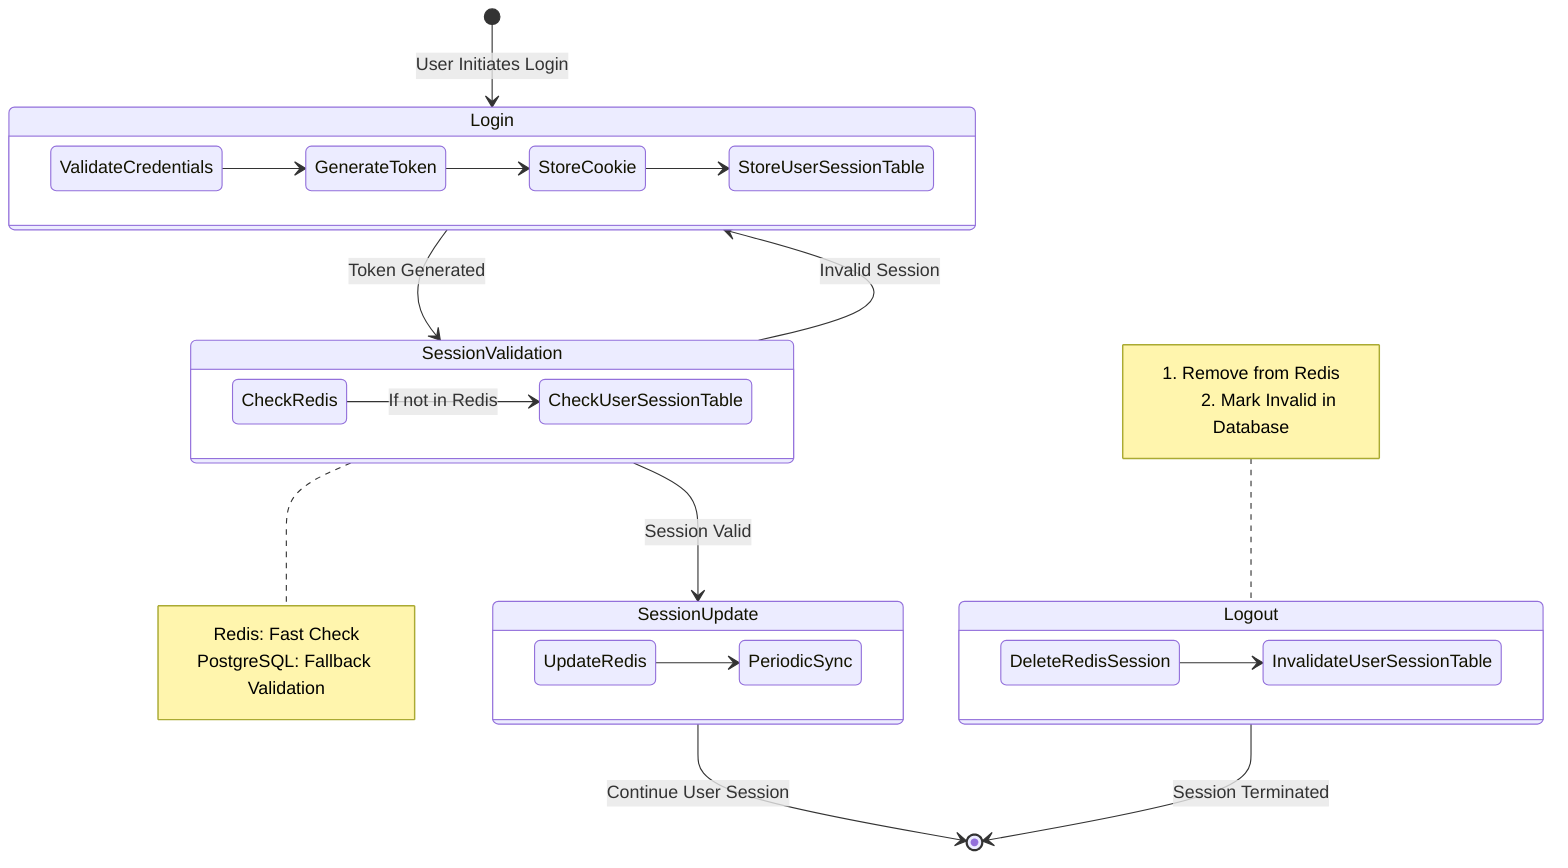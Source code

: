 stateDiagram-v2
    [*] --> Login: User Initiates Login
    
    state Login {
        direction LR
        ValidateCredentials --> GenerateToken
        GenerateToken --> StoreCookie
        StoreCookie --> StoreUserSessionTable
    }
    
    state SessionValidation {
        direction LR
        CheckRedis --> CheckUserSessionTable : If not in Redis
    }
    
    state SessionUpdate {
        direction LR
        UpdateRedis --> PeriodicSync
    }
    
    state Logout {
        direction LR
        DeleteRedisSession --> InvalidateUserSessionTable
    }
    
    Login --> SessionValidation : Token Generated
    SessionValidation --> SessionUpdate : Session Valid
    SessionUpdate --> [*] : Continue User Session
    
    note right of SessionValidation
        Redis: Fast Check
        PostgreSQL: Fallback Validation
    end note
    
    note left of Logout
        1. Remove from Redis
        2. Mark Invalid in Database
    end note
    
    SessionValidation --> Login : Invalid Session
    Logout --> [*] : Session Terminated